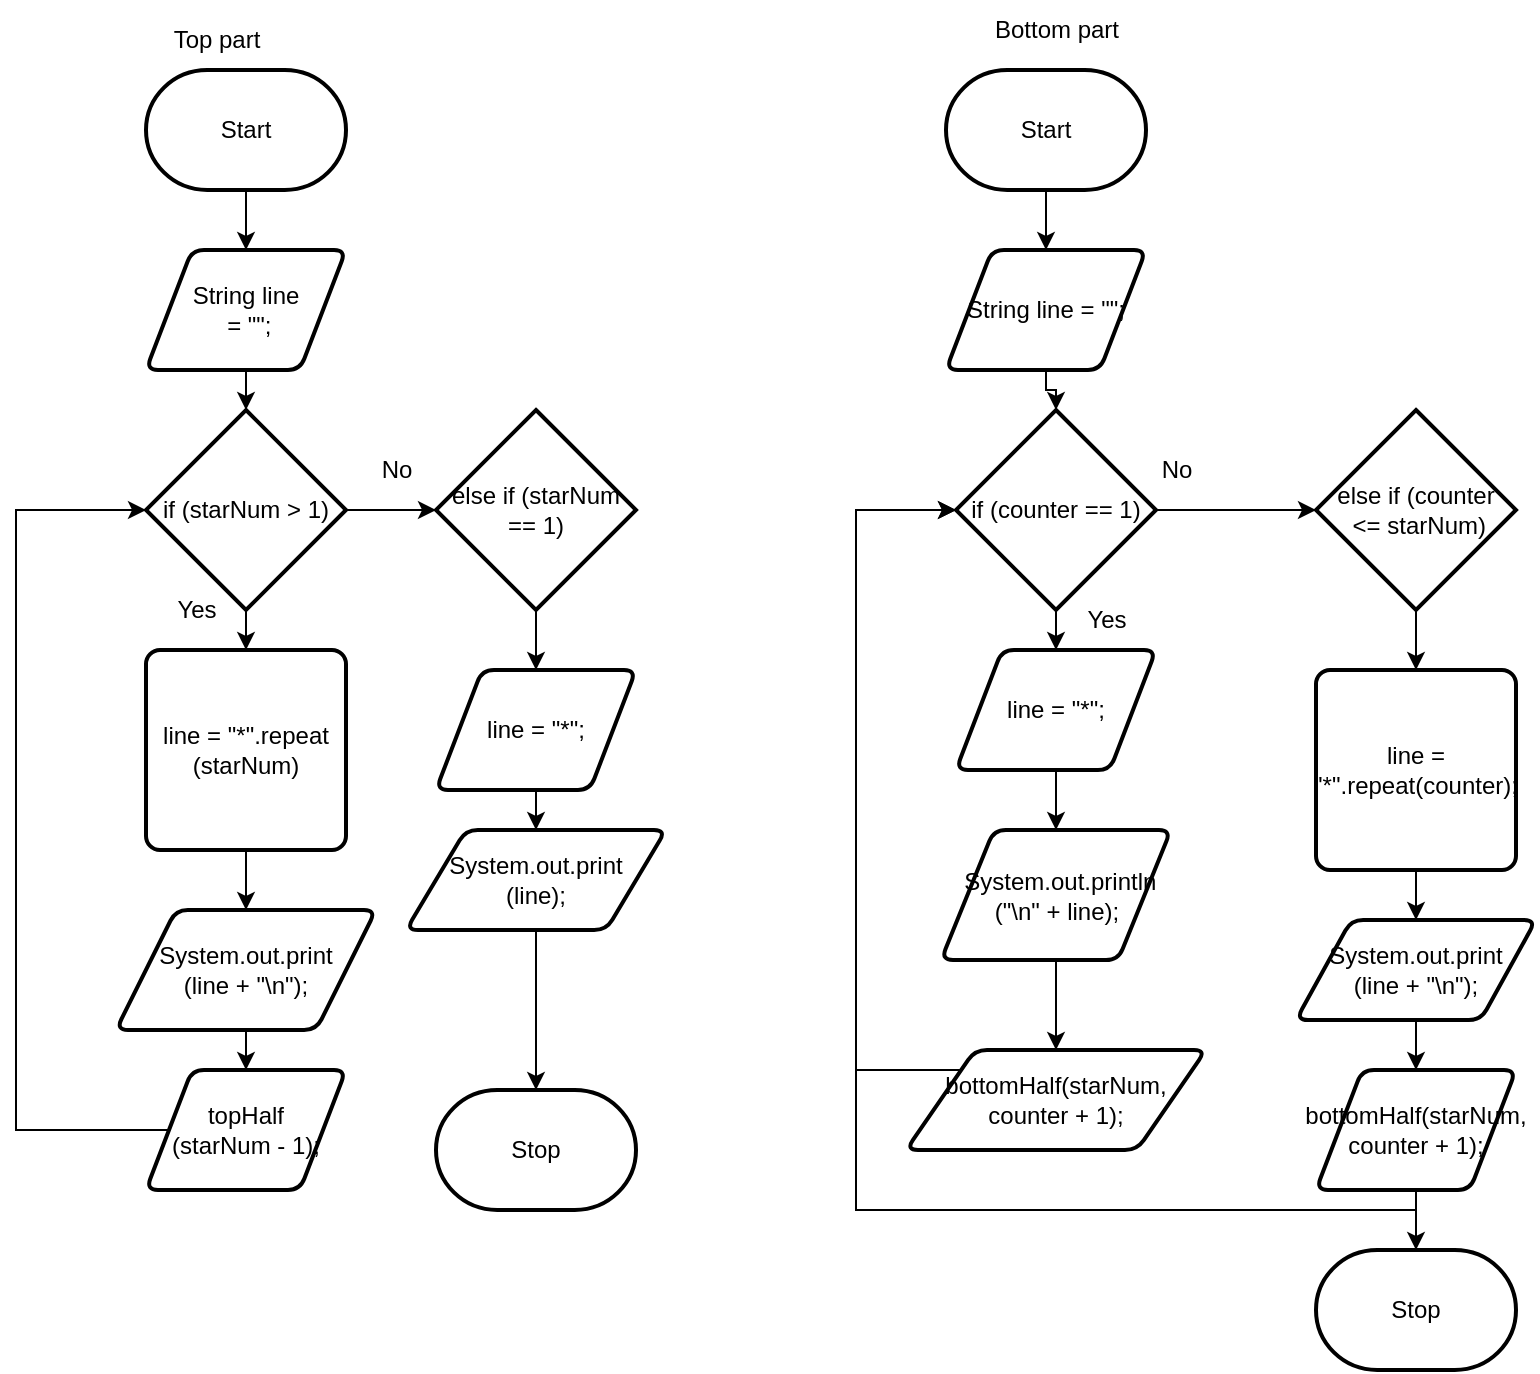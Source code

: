 <mxfile>
    <diagram id="May7g312oHRUwE7aKBoh" name="Page-1">
        <mxGraphModel dx="511" dy="1346" grid="1" gridSize="10" guides="1" tooltips="1" connect="1" arrows="1" fold="1" page="1" pageScale="1" pageWidth="850" pageHeight="1100" math="0" shadow="0">
            <root>
                <mxCell id="0"/>
                <mxCell id="1" parent="0"/>
                <mxCell id="2" value="Stop" style="strokeWidth=2;html=1;shape=mxgraph.flowchart.terminator;whiteSpace=wrap;" vertex="1" parent="1">
                    <mxGeometry x="240" y="530" width="100" height="60" as="geometry"/>
                </mxCell>
                <mxCell id="6" style="edgeStyle=orthogonalEdgeStyle;html=1;entryX=0.5;entryY=0;entryDx=0;entryDy=0;rounded=0;" edge="1" parent="1" source="3" target="5">
                    <mxGeometry relative="1" as="geometry"/>
                </mxCell>
                <mxCell id="3" value="Start" style="strokeWidth=2;html=1;shape=mxgraph.flowchart.terminator;whiteSpace=wrap;" vertex="1" parent="1">
                    <mxGeometry x="95" y="20" width="100" height="60" as="geometry"/>
                </mxCell>
                <mxCell id="4" value="Top part" style="text;html=1;align=center;verticalAlign=middle;resizable=0;points=[];autosize=1;strokeColor=none;fillColor=none;" vertex="1" parent="1">
                    <mxGeometry x="95" y="-10" width="70" height="30" as="geometry"/>
                </mxCell>
                <mxCell id="17" style="edgeStyle=orthogonalEdgeStyle;rounded=0;html=1;" edge="1" parent="1" source="5" target="8">
                    <mxGeometry relative="1" as="geometry"/>
                </mxCell>
                <mxCell id="5" value="&lt;div&gt;String line&lt;/div&gt;&lt;div&gt;&amp;nbsp;= &quot;&quot;;&lt;/div&gt;" style="shape=parallelogram;html=1;strokeWidth=2;perimeter=parallelogramPerimeter;whiteSpace=wrap;rounded=1;arcSize=12;size=0.23;" vertex="1" parent="1">
                    <mxGeometry x="95" y="110" width="100" height="60" as="geometry"/>
                </mxCell>
                <mxCell id="24" style="edgeStyle=orthogonalEdgeStyle;rounded=0;html=1;" edge="1" parent="1" source="7" target="21">
                    <mxGeometry relative="1" as="geometry"/>
                </mxCell>
                <mxCell id="7" value="else if (starNum == 1)" style="strokeWidth=2;html=1;shape=mxgraph.flowchart.decision;whiteSpace=wrap;" vertex="1" parent="1">
                    <mxGeometry x="240" y="190" width="100" height="100" as="geometry"/>
                </mxCell>
                <mxCell id="10" style="edgeStyle=orthogonalEdgeStyle;rounded=0;html=1;" edge="1" parent="1" source="8" target="11">
                    <mxGeometry relative="1" as="geometry">
                        <mxPoint x="110" y="330" as="targetPoint"/>
                    </mxGeometry>
                </mxCell>
                <mxCell id="19" style="edgeStyle=orthogonalEdgeStyle;rounded=0;html=1;entryX=0;entryY=0.5;entryDx=0;entryDy=0;entryPerimeter=0;" edge="1" parent="1" source="8" target="7">
                    <mxGeometry relative="1" as="geometry"/>
                </mxCell>
                <mxCell id="8" value="if (starNum &amp;gt; 1)" style="strokeWidth=2;html=1;shape=mxgraph.flowchart.decision;whiteSpace=wrap;" vertex="1" parent="1">
                    <mxGeometry x="95" y="190" width="100" height="100" as="geometry"/>
                </mxCell>
                <mxCell id="13" style="edgeStyle=orthogonalEdgeStyle;rounded=0;html=1;" edge="1" parent="1" source="11" target="12">
                    <mxGeometry relative="1" as="geometry"/>
                </mxCell>
                <mxCell id="11" value="line = &quot;*&quot;.repeat&lt;br&gt;(starNum)" style="rounded=1;whiteSpace=wrap;html=1;absoluteArcSize=1;arcSize=14;strokeWidth=2;" vertex="1" parent="1">
                    <mxGeometry x="95" y="310" width="100" height="100" as="geometry"/>
                </mxCell>
                <mxCell id="15" style="edgeStyle=orthogonalEdgeStyle;rounded=0;html=1;entryX=0.5;entryY=0;entryDx=0;entryDy=0;" edge="1" parent="1" source="12" target="14">
                    <mxGeometry relative="1" as="geometry"/>
                </mxCell>
                <mxCell id="12" value="System.out.print&lt;br&gt;(line + &quot;\n&quot;);" style="shape=parallelogram;html=1;strokeWidth=2;perimeter=parallelogramPerimeter;whiteSpace=wrap;rounded=1;arcSize=12;size=0.23;" vertex="1" parent="1">
                    <mxGeometry x="80" y="440" width="130" height="60" as="geometry"/>
                </mxCell>
                <mxCell id="26" style="edgeStyle=orthogonalEdgeStyle;rounded=0;html=1;entryX=0;entryY=0.5;entryDx=0;entryDy=0;entryPerimeter=0;" edge="1" parent="1" source="14" target="8">
                    <mxGeometry relative="1" as="geometry">
                        <Array as="points">
                            <mxPoint x="30" y="550"/>
                            <mxPoint x="30" y="240"/>
                        </Array>
                    </mxGeometry>
                </mxCell>
                <mxCell id="14" value="topHalf&lt;br&gt;(starNum - 1);" style="shape=parallelogram;html=1;strokeWidth=2;perimeter=parallelogramPerimeter;whiteSpace=wrap;rounded=1;arcSize=12;size=0.23;" vertex="1" parent="1">
                    <mxGeometry x="95" y="520" width="100" height="60" as="geometry"/>
                </mxCell>
                <mxCell id="18" value="Yes" style="text;html=1;align=center;verticalAlign=middle;resizable=0;points=[];autosize=1;strokeColor=none;fillColor=none;" vertex="1" parent="1">
                    <mxGeometry x="100" y="275" width="40" height="30" as="geometry"/>
                </mxCell>
                <mxCell id="20" value="No" style="text;html=1;align=center;verticalAlign=middle;resizable=0;points=[];autosize=1;strokeColor=none;fillColor=none;" vertex="1" parent="1">
                    <mxGeometry x="200" y="205" width="40" height="30" as="geometry"/>
                </mxCell>
                <mxCell id="23" style="edgeStyle=orthogonalEdgeStyle;rounded=0;html=1;" edge="1" parent="1" source="21" target="22">
                    <mxGeometry relative="1" as="geometry"/>
                </mxCell>
                <mxCell id="21" value="line = &quot;*&quot;;" style="shape=parallelogram;html=1;strokeWidth=2;perimeter=parallelogramPerimeter;whiteSpace=wrap;rounded=1;arcSize=12;size=0.23;" vertex="1" parent="1">
                    <mxGeometry x="240" y="320" width="100" height="60" as="geometry"/>
                </mxCell>
                <mxCell id="25" style="edgeStyle=orthogonalEdgeStyle;rounded=0;html=1;" edge="1" parent="1" source="22" target="2">
                    <mxGeometry relative="1" as="geometry"/>
                </mxCell>
                <mxCell id="22" value="System.out.print&lt;br&gt;(line);" style="shape=parallelogram;html=1;strokeWidth=2;perimeter=parallelogramPerimeter;whiteSpace=wrap;rounded=1;arcSize=12;size=0.23;" vertex="1" parent="1">
                    <mxGeometry x="225" y="400" width="130" height="50" as="geometry"/>
                </mxCell>
                <mxCell id="27" value="Bottom part" style="text;html=1;align=center;verticalAlign=middle;resizable=0;points=[];autosize=1;strokeColor=none;fillColor=none;" vertex="1" parent="1">
                    <mxGeometry x="505" y="-15" width="90" height="30" as="geometry"/>
                </mxCell>
                <mxCell id="31" style="edgeStyle=orthogonalEdgeStyle;rounded=0;html=1;" edge="1" parent="1" source="28" target="30">
                    <mxGeometry relative="1" as="geometry"/>
                </mxCell>
                <mxCell id="28" value="Start" style="strokeWidth=2;html=1;shape=mxgraph.flowchart.terminator;whiteSpace=wrap;" vertex="1" parent="1">
                    <mxGeometry x="495" y="20" width="100" height="60" as="geometry"/>
                </mxCell>
                <mxCell id="29" value="Stop" style="strokeWidth=2;html=1;shape=mxgraph.flowchart.terminator;whiteSpace=wrap;" vertex="1" parent="1">
                    <mxGeometry x="680" y="610" width="100" height="60" as="geometry"/>
                </mxCell>
                <mxCell id="39" style="edgeStyle=orthogonalEdgeStyle;rounded=0;html=1;" edge="1" parent="1" source="30" target="32">
                    <mxGeometry relative="1" as="geometry"/>
                </mxCell>
                <mxCell id="30" value="String line = &quot;&quot;;" style="shape=parallelogram;html=1;strokeWidth=2;perimeter=parallelogramPerimeter;whiteSpace=wrap;rounded=1;arcSize=12;size=0.23;" vertex="1" parent="1">
                    <mxGeometry x="495" y="110" width="100" height="60" as="geometry"/>
                </mxCell>
                <mxCell id="38" style="edgeStyle=orthogonalEdgeStyle;rounded=0;html=1;" edge="1" parent="1" source="32" target="33">
                    <mxGeometry relative="1" as="geometry"/>
                </mxCell>
                <mxCell id="45" style="edgeStyle=orthogonalEdgeStyle;rounded=0;html=1;entryX=0;entryY=0.5;entryDx=0;entryDy=0;entryPerimeter=0;" edge="1" parent="1" source="32" target="44">
                    <mxGeometry relative="1" as="geometry"/>
                </mxCell>
                <mxCell id="32" value="if (counter == 1)" style="strokeWidth=2;html=1;shape=mxgraph.flowchart.decision;whiteSpace=wrap;" vertex="1" parent="1">
                    <mxGeometry x="500" y="190" width="100" height="100" as="geometry"/>
                </mxCell>
                <mxCell id="35" style="edgeStyle=orthogonalEdgeStyle;rounded=0;html=1;" edge="1" parent="1" source="33" target="34">
                    <mxGeometry relative="1" as="geometry"/>
                </mxCell>
                <mxCell id="33" value="line = &quot;*&quot;;" style="shape=parallelogram;html=1;strokeWidth=2;perimeter=parallelogramPerimeter;whiteSpace=wrap;rounded=1;arcSize=12;size=0.23;" vertex="1" parent="1">
                    <mxGeometry x="500" y="310" width="100" height="60" as="geometry"/>
                </mxCell>
                <mxCell id="37" style="edgeStyle=orthogonalEdgeStyle;rounded=0;html=1;" edge="1" parent="1" source="34" target="36">
                    <mxGeometry relative="1" as="geometry"/>
                </mxCell>
                <mxCell id="34" value="&lt;div&gt;&amp;nbsp; &amp;nbsp; &amp;nbsp; &amp;nbsp;System.out.println&lt;/div&gt;&lt;div&gt;(&quot;\n&quot; + line);&lt;/div&gt;&lt;div&gt;&lt;br&gt;&lt;/div&gt;" style="shape=parallelogram;html=1;strokeWidth=2;perimeter=parallelogramPerimeter;whiteSpace=wrap;rounded=1;arcSize=12;size=0.23;" vertex="1" parent="1">
                    <mxGeometry x="492.5" y="400" width="115" height="65" as="geometry"/>
                </mxCell>
                <mxCell id="40" style="edgeStyle=orthogonalEdgeStyle;rounded=0;html=1;entryX=0;entryY=0.5;entryDx=0;entryDy=0;entryPerimeter=0;" edge="1" parent="1" source="36" target="32">
                    <mxGeometry relative="1" as="geometry">
                        <Array as="points">
                            <mxPoint x="450" y="520"/>
                            <mxPoint x="450" y="240"/>
                        </Array>
                    </mxGeometry>
                </mxCell>
                <mxCell id="36" value="&lt;div&gt;&lt;span style=&quot;background-color: initial;&quot;&gt;bottomHalf(starNum, counter + 1);&lt;/span&gt;&lt;/div&gt;" style="shape=parallelogram;html=1;strokeWidth=2;perimeter=parallelogramPerimeter;whiteSpace=wrap;rounded=1;arcSize=12;size=0.23;" vertex="1" parent="1">
                    <mxGeometry x="475" y="510" width="150" height="50" as="geometry"/>
                </mxCell>
                <mxCell id="42" value="Yes" style="text;html=1;align=center;verticalAlign=middle;resizable=0;points=[];autosize=1;strokeColor=none;fillColor=none;" vertex="1" parent="1">
                    <mxGeometry x="555" y="280" width="40" height="30" as="geometry"/>
                </mxCell>
                <mxCell id="43" value="No" style="text;html=1;align=center;verticalAlign=middle;resizable=0;points=[];autosize=1;strokeColor=none;fillColor=none;" vertex="1" parent="1">
                    <mxGeometry x="590" y="205" width="40" height="30" as="geometry"/>
                </mxCell>
                <mxCell id="47" style="edgeStyle=orthogonalEdgeStyle;rounded=0;html=1;" edge="1" parent="1" source="44" target="46">
                    <mxGeometry relative="1" as="geometry"/>
                </mxCell>
                <mxCell id="44" value="else if (counter&lt;br&gt;&amp;nbsp;&amp;lt;= starNum)" style="strokeWidth=2;html=1;shape=mxgraph.flowchart.decision;whiteSpace=wrap;" vertex="1" parent="1">
                    <mxGeometry x="680" y="190" width="100" height="100" as="geometry"/>
                </mxCell>
                <mxCell id="49" style="edgeStyle=orthogonalEdgeStyle;rounded=0;html=1;" edge="1" parent="1" source="46" target="48">
                    <mxGeometry relative="1" as="geometry"/>
                </mxCell>
                <mxCell id="46" value="line = &quot;*&quot;.repeat(counter);" style="rounded=1;whiteSpace=wrap;html=1;absoluteArcSize=1;arcSize=14;strokeWidth=2;" vertex="1" parent="1">
                    <mxGeometry x="680" y="320" width="100" height="100" as="geometry"/>
                </mxCell>
                <mxCell id="52" style="edgeStyle=orthogonalEdgeStyle;rounded=0;html=1;" edge="1" parent="1" source="48" target="50">
                    <mxGeometry relative="1" as="geometry"/>
                </mxCell>
                <mxCell id="48" value="System.out.print&lt;br&gt;(line + &quot;\n&quot;);" style="shape=parallelogram;html=1;strokeWidth=2;perimeter=parallelogramPerimeter;whiteSpace=wrap;rounded=1;arcSize=12;size=0.23;" vertex="1" parent="1">
                    <mxGeometry x="670" y="445" width="120" height="50" as="geometry"/>
                </mxCell>
                <mxCell id="51" style="edgeStyle=orthogonalEdgeStyle;rounded=0;html=1;entryX=0;entryY=0.5;entryDx=0;entryDy=0;entryPerimeter=0;" edge="1" parent="1" source="50" target="32">
                    <mxGeometry relative="1" as="geometry">
                        <mxPoint x="500" y="233.913" as="targetPoint"/>
                        <Array as="points">
                            <mxPoint x="450" y="590"/>
                            <mxPoint x="450" y="240"/>
                        </Array>
                    </mxGeometry>
                </mxCell>
                <mxCell id="53" style="edgeStyle=orthogonalEdgeStyle;rounded=0;html=1;" edge="1" parent="1" source="50" target="29">
                    <mxGeometry relative="1" as="geometry"/>
                </mxCell>
                <mxCell id="50" value="bottomHalf(starNum, counter + 1);" style="shape=parallelogram;html=1;strokeWidth=2;perimeter=parallelogramPerimeter;whiteSpace=wrap;rounded=1;arcSize=12;size=0.23;" vertex="1" parent="1">
                    <mxGeometry x="680" y="520" width="100" height="60" as="geometry"/>
                </mxCell>
            </root>
        </mxGraphModel>
    </diagram>
</mxfile>